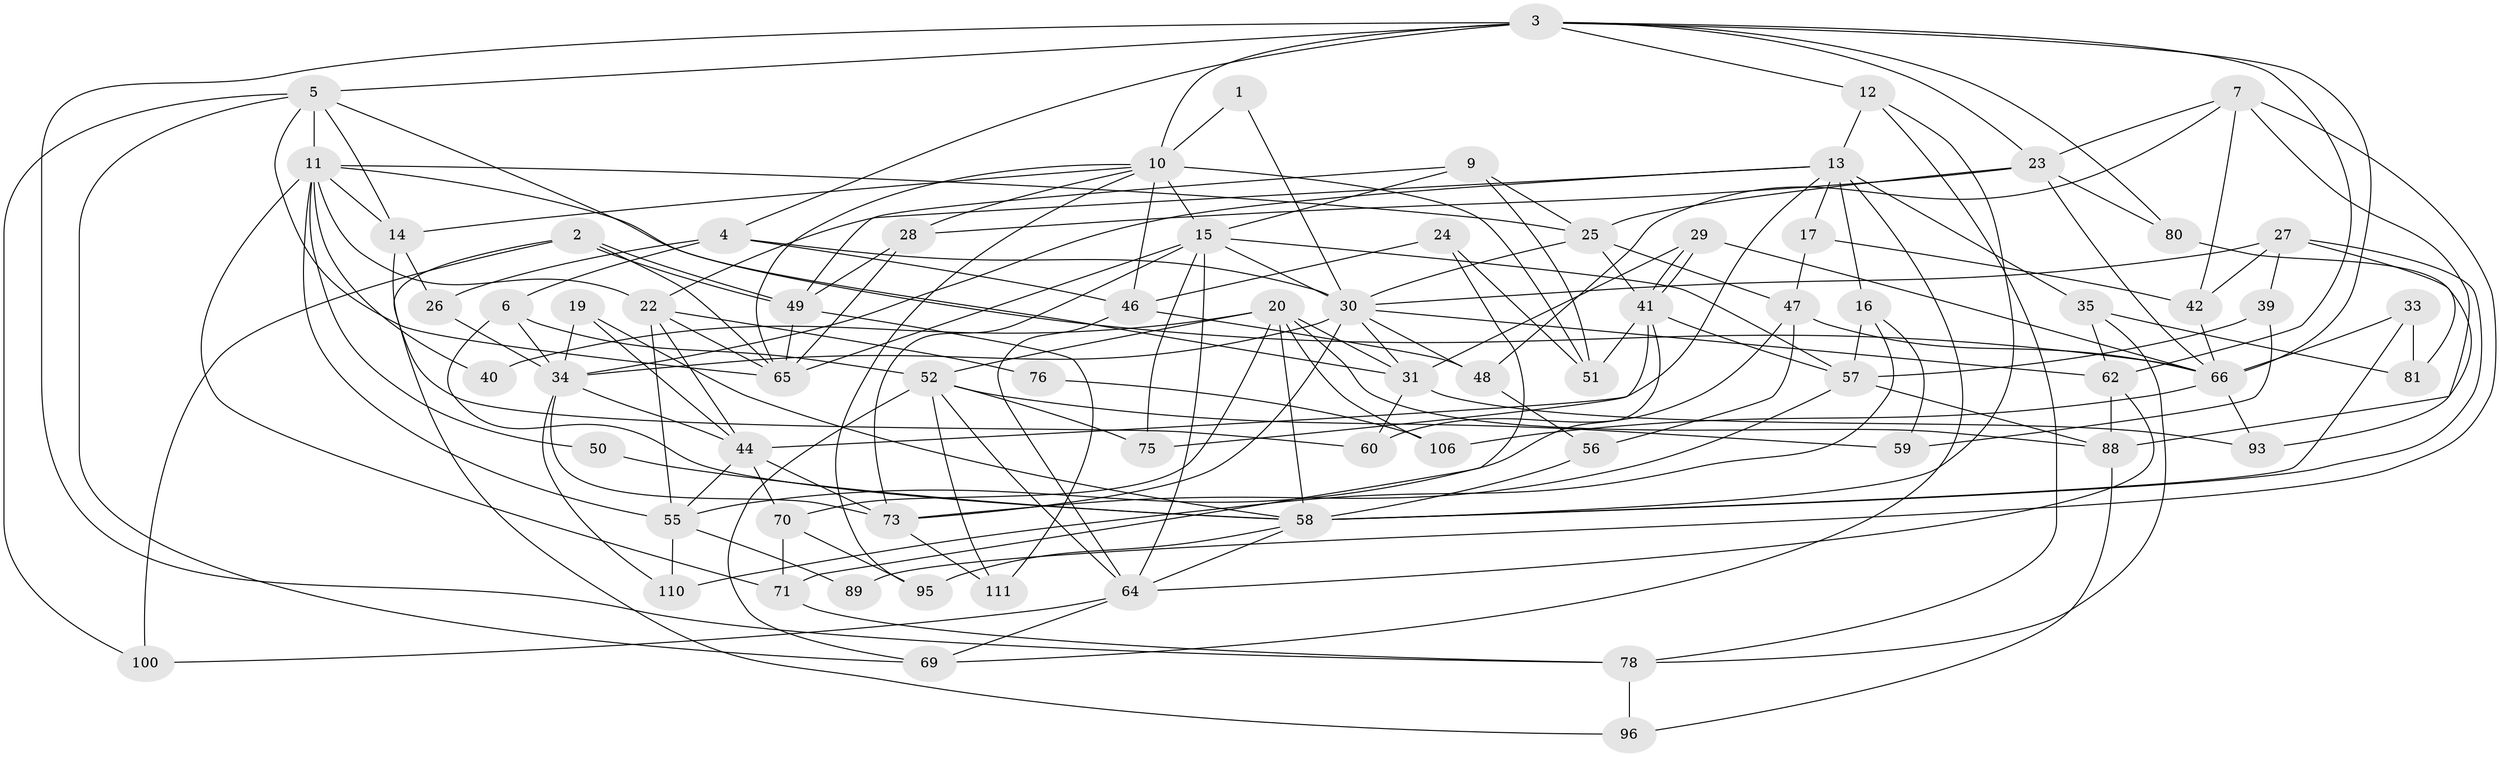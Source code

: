 // original degree distribution, {2: 0.13513513513513514, 5: 0.2072072072072072, 8: 0.009009009009009009, 3: 0.27927927927927926, 4: 0.23423423423423423, 7: 0.036036036036036036, 6: 0.0990990990990991}
// Generated by graph-tools (version 1.1) at 2025/41/03/06/25 10:41:59]
// undirected, 71 vertices, 173 edges
graph export_dot {
graph [start="1"]
  node [color=gray90,style=filled];
  1;
  2 [super="+18"];
  3 [super="+79"];
  4 [super="+8"];
  5 [super="+32"];
  6 [super="+94"];
  7 [super="+36"];
  9 [super="+97"];
  10 [super="+53"];
  11 [super="+87"];
  12;
  13 [super="+21"];
  14 [super="+37"];
  15 [super="+86"];
  16;
  17;
  19 [super="+68"];
  20 [super="+45"];
  22 [super="+74"];
  23 [super="+67"];
  24 [super="+63"];
  25 [super="+38"];
  26 [super="+54"];
  27;
  28;
  29 [super="+43"];
  30 [super="+99"];
  31 [super="+61"];
  33;
  34 [super="+72"];
  35 [super="+103"];
  39;
  40;
  41;
  42;
  44 [super="+108"];
  46;
  47 [super="+105"];
  48 [super="+90"];
  49;
  50;
  51 [super="+107"];
  52 [super="+77"];
  55 [super="+104"];
  56;
  57 [super="+102"];
  58 [super="+98"];
  59;
  60;
  62;
  64 [super="+85"];
  65 [super="+92"];
  66 [super="+84"];
  69;
  70;
  71 [super="+83"];
  73 [super="+82"];
  75;
  76 [super="+101"];
  78 [super="+91"];
  80;
  81;
  88 [super="+109"];
  89;
  93;
  95;
  96;
  100;
  106;
  110;
  111;
  1 -- 10;
  1 -- 30;
  2 -- 49;
  2 -- 49;
  2 -- 96;
  2 -- 65;
  2 -- 100;
  3 -- 10 [weight=2];
  3 -- 12;
  3 -- 62;
  3 -- 78;
  3 -- 80;
  3 -- 66;
  3 -- 5;
  3 -- 23;
  3 -- 4;
  4 -- 46;
  4 -- 30;
  4 -- 26;
  4 -- 6;
  5 -- 65;
  5 -- 100;
  5 -- 11;
  5 -- 69;
  5 -- 31;
  5 -- 14;
  6 -- 58;
  6 -- 52;
  6 -- 34;
  7 -- 42;
  7 -- 89;
  7 -- 48;
  7 -- 88 [weight=2];
  7 -- 23;
  9 -- 49;
  9 -- 25;
  9 -- 51;
  9 -- 15;
  10 -- 15;
  10 -- 46;
  10 -- 95;
  10 -- 65;
  10 -- 51;
  10 -- 28;
  10 -- 14;
  11 -- 14;
  11 -- 50;
  11 -- 71;
  11 -- 55;
  11 -- 66;
  11 -- 22;
  11 -- 40;
  11 -- 25;
  12 -- 13;
  12 -- 58;
  12 -- 78;
  13 -- 16;
  13 -- 17;
  13 -- 35;
  13 -- 34;
  13 -- 69;
  13 -- 22;
  13 -- 44;
  14 -- 60;
  14 -- 26;
  15 -- 73;
  15 -- 57;
  15 -- 64;
  15 -- 65;
  15 -- 75;
  15 -- 30;
  16 -- 110;
  16 -- 57;
  16 -- 59;
  17 -- 47;
  17 -- 42;
  19 -- 58;
  19 -- 44;
  19 -- 34;
  20 -- 40;
  20 -- 106;
  20 -- 52;
  20 -- 70;
  20 -- 58;
  20 -- 31;
  20 -- 88;
  22 -- 76 [weight=2];
  22 -- 65;
  22 -- 55;
  22 -- 44;
  23 -- 28;
  23 -- 66;
  23 -- 80;
  23 -- 25;
  24 -- 51 [weight=2];
  24 -- 46;
  24 -- 71;
  25 -- 41;
  25 -- 47;
  25 -- 30;
  26 -- 34;
  27 -- 42;
  27 -- 39;
  27 -- 81;
  27 -- 30;
  27 -- 58;
  28 -- 49;
  28 -- 65;
  29 -- 41;
  29 -- 41;
  29 -- 66;
  29 -- 31;
  30 -- 48;
  30 -- 73;
  30 -- 34;
  30 -- 62;
  30 -- 31;
  31 -- 60;
  31 -- 93;
  33 -- 66;
  33 -- 81;
  33 -- 58;
  34 -- 73;
  34 -- 110;
  34 -- 44;
  35 -- 62;
  35 -- 78;
  35 -- 81;
  39 -- 59;
  39 -- 57;
  41 -- 51;
  41 -- 55;
  41 -- 75;
  41 -- 57;
  42 -- 66;
  44 -- 55;
  44 -- 73;
  44 -- 70;
  46 -- 64;
  46 -- 48;
  47 -- 56;
  47 -- 66;
  47 -- 60;
  48 -- 56;
  49 -- 65;
  49 -- 111;
  50 -- 58;
  52 -- 64;
  52 -- 59 [weight=2];
  52 -- 69;
  52 -- 75;
  52 -- 111;
  55 -- 89;
  55 -- 110;
  56 -- 58;
  57 -- 73;
  57 -- 88;
  58 -- 95;
  58 -- 64;
  62 -- 64;
  62 -- 88;
  64 -- 100;
  64 -- 69;
  66 -- 93;
  66 -- 106;
  70 -- 95;
  70 -- 71;
  71 -- 78;
  73 -- 111;
  76 -- 106;
  78 -- 96;
  80 -- 93;
  88 -- 96;
}
